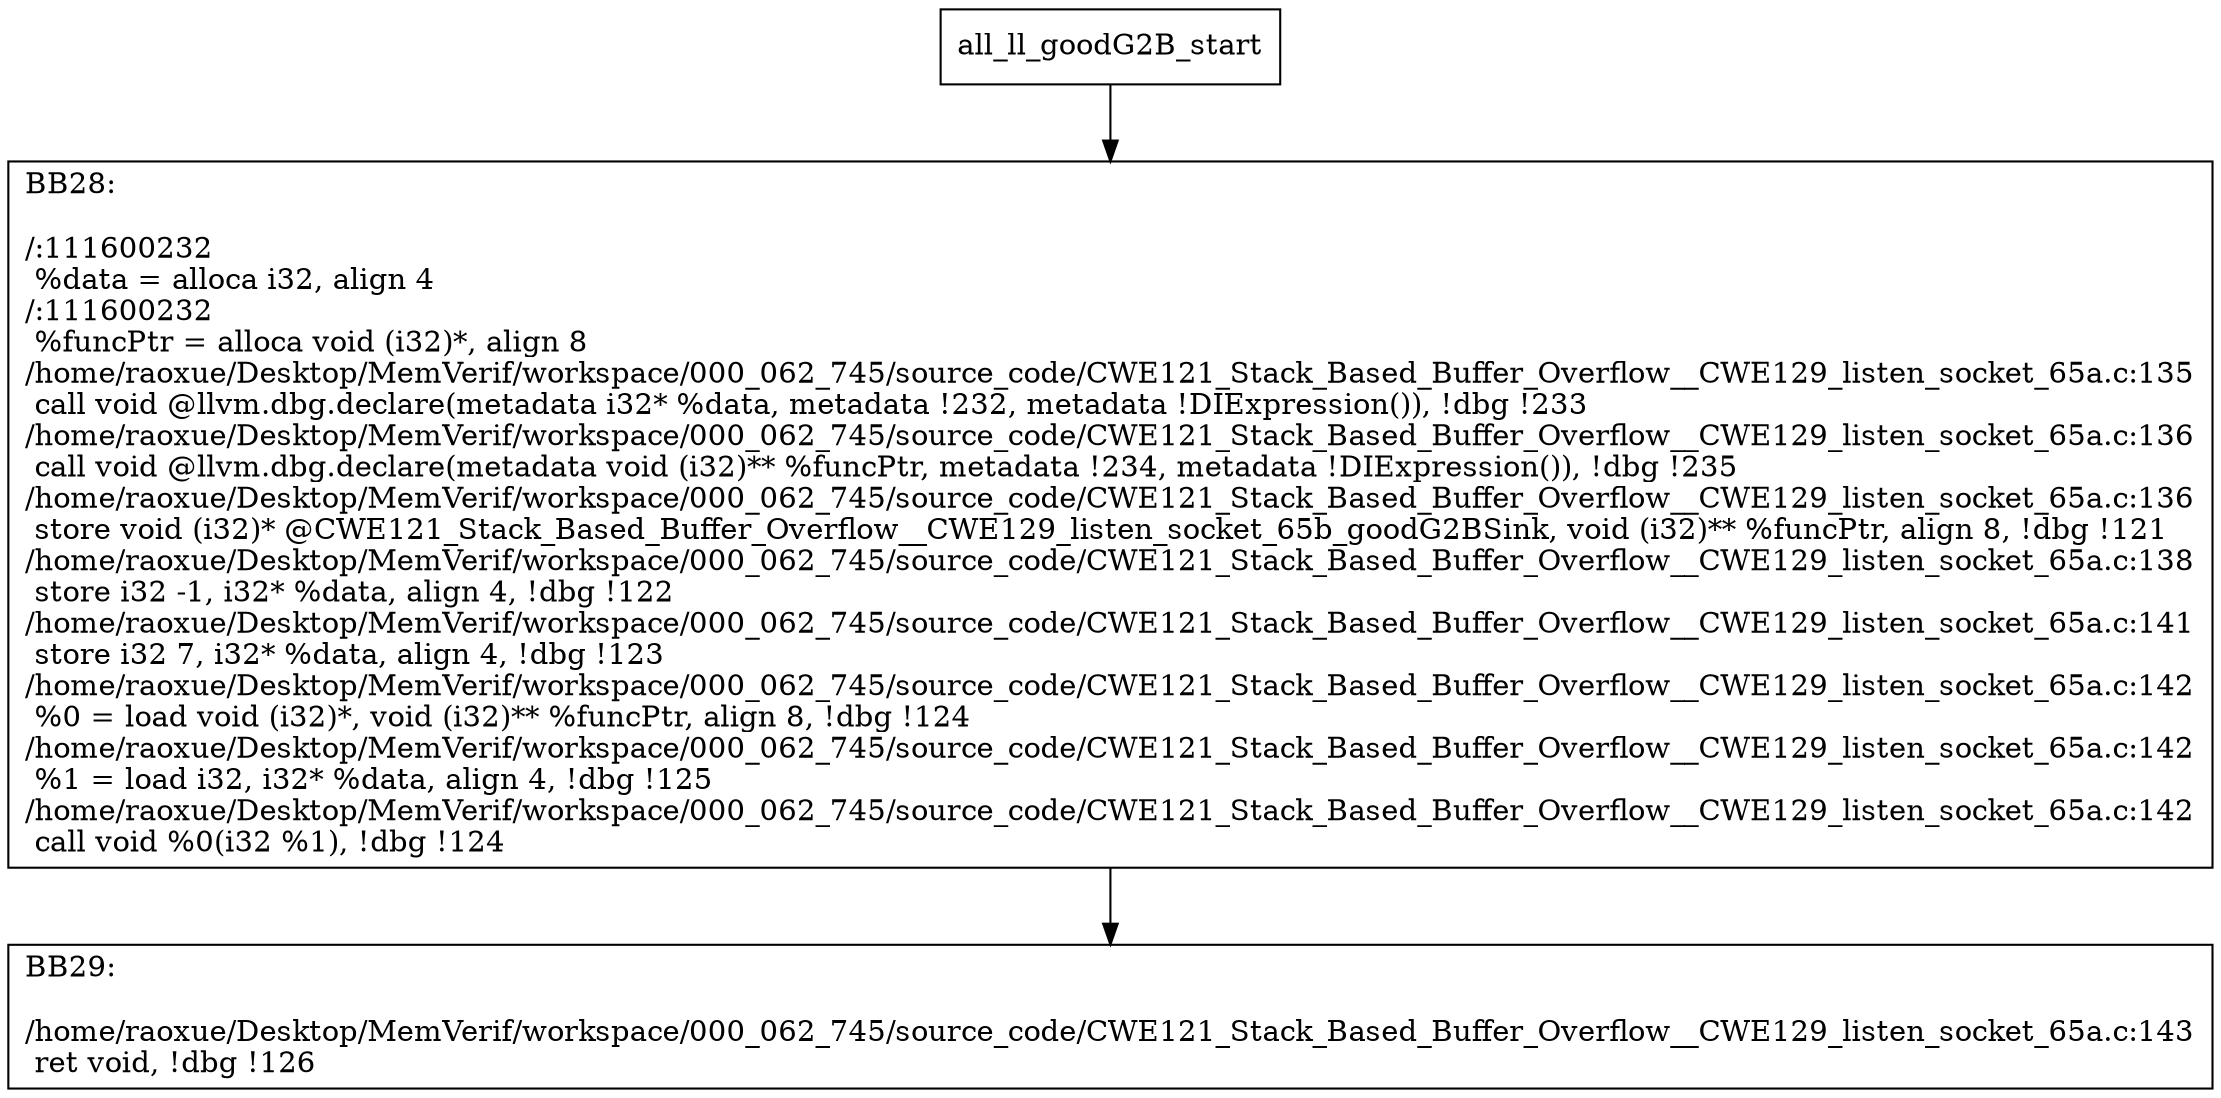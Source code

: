 digraph "CFG for'all_ll_goodG2B' function" {
	BBall_ll_goodG2B_start[shape=record,label="{all_ll_goodG2B_start}"];
	BBall_ll_goodG2B_start-> all_ll_goodG2BBB28;
	all_ll_goodG2BBB28 [shape=record, label="{BB28:\l\l/:111600232\l
  %data = alloca i32, align 4\l
/:111600232\l
  %funcPtr = alloca void (i32)*, align 8\l
/home/raoxue/Desktop/MemVerif/workspace/000_062_745/source_code/CWE121_Stack_Based_Buffer_Overflow__CWE129_listen_socket_65a.c:135\l
  call void @llvm.dbg.declare(metadata i32* %data, metadata !232, metadata !DIExpression()), !dbg !233\l
/home/raoxue/Desktop/MemVerif/workspace/000_062_745/source_code/CWE121_Stack_Based_Buffer_Overflow__CWE129_listen_socket_65a.c:136\l
  call void @llvm.dbg.declare(metadata void (i32)** %funcPtr, metadata !234, metadata !DIExpression()), !dbg !235\l
/home/raoxue/Desktop/MemVerif/workspace/000_062_745/source_code/CWE121_Stack_Based_Buffer_Overflow__CWE129_listen_socket_65a.c:136\l
  store void (i32)* @CWE121_Stack_Based_Buffer_Overflow__CWE129_listen_socket_65b_goodG2BSink, void (i32)** %funcPtr, align 8, !dbg !121\l
/home/raoxue/Desktop/MemVerif/workspace/000_062_745/source_code/CWE121_Stack_Based_Buffer_Overflow__CWE129_listen_socket_65a.c:138\l
  store i32 -1, i32* %data, align 4, !dbg !122\l
/home/raoxue/Desktop/MemVerif/workspace/000_062_745/source_code/CWE121_Stack_Based_Buffer_Overflow__CWE129_listen_socket_65a.c:141\l
  store i32 7, i32* %data, align 4, !dbg !123\l
/home/raoxue/Desktop/MemVerif/workspace/000_062_745/source_code/CWE121_Stack_Based_Buffer_Overflow__CWE129_listen_socket_65a.c:142\l
  %0 = load void (i32)*, void (i32)** %funcPtr, align 8, !dbg !124\l
/home/raoxue/Desktop/MemVerif/workspace/000_062_745/source_code/CWE121_Stack_Based_Buffer_Overflow__CWE129_listen_socket_65a.c:142\l
  %1 = load i32, i32* %data, align 4, !dbg !125\l
/home/raoxue/Desktop/MemVerif/workspace/000_062_745/source_code/CWE121_Stack_Based_Buffer_Overflow__CWE129_listen_socket_65a.c:142\l
  call void %0(i32 %1), !dbg !124\l
}"];
	all_ll_goodG2BBB28-> all_ll_goodG2BBB29;
	all_ll_goodG2BBB29 [shape=record, label="{BB29:\l\l/home/raoxue/Desktop/MemVerif/workspace/000_062_745/source_code/CWE121_Stack_Based_Buffer_Overflow__CWE129_listen_socket_65a.c:143\l
  ret void, !dbg !126\l
}"];
}
